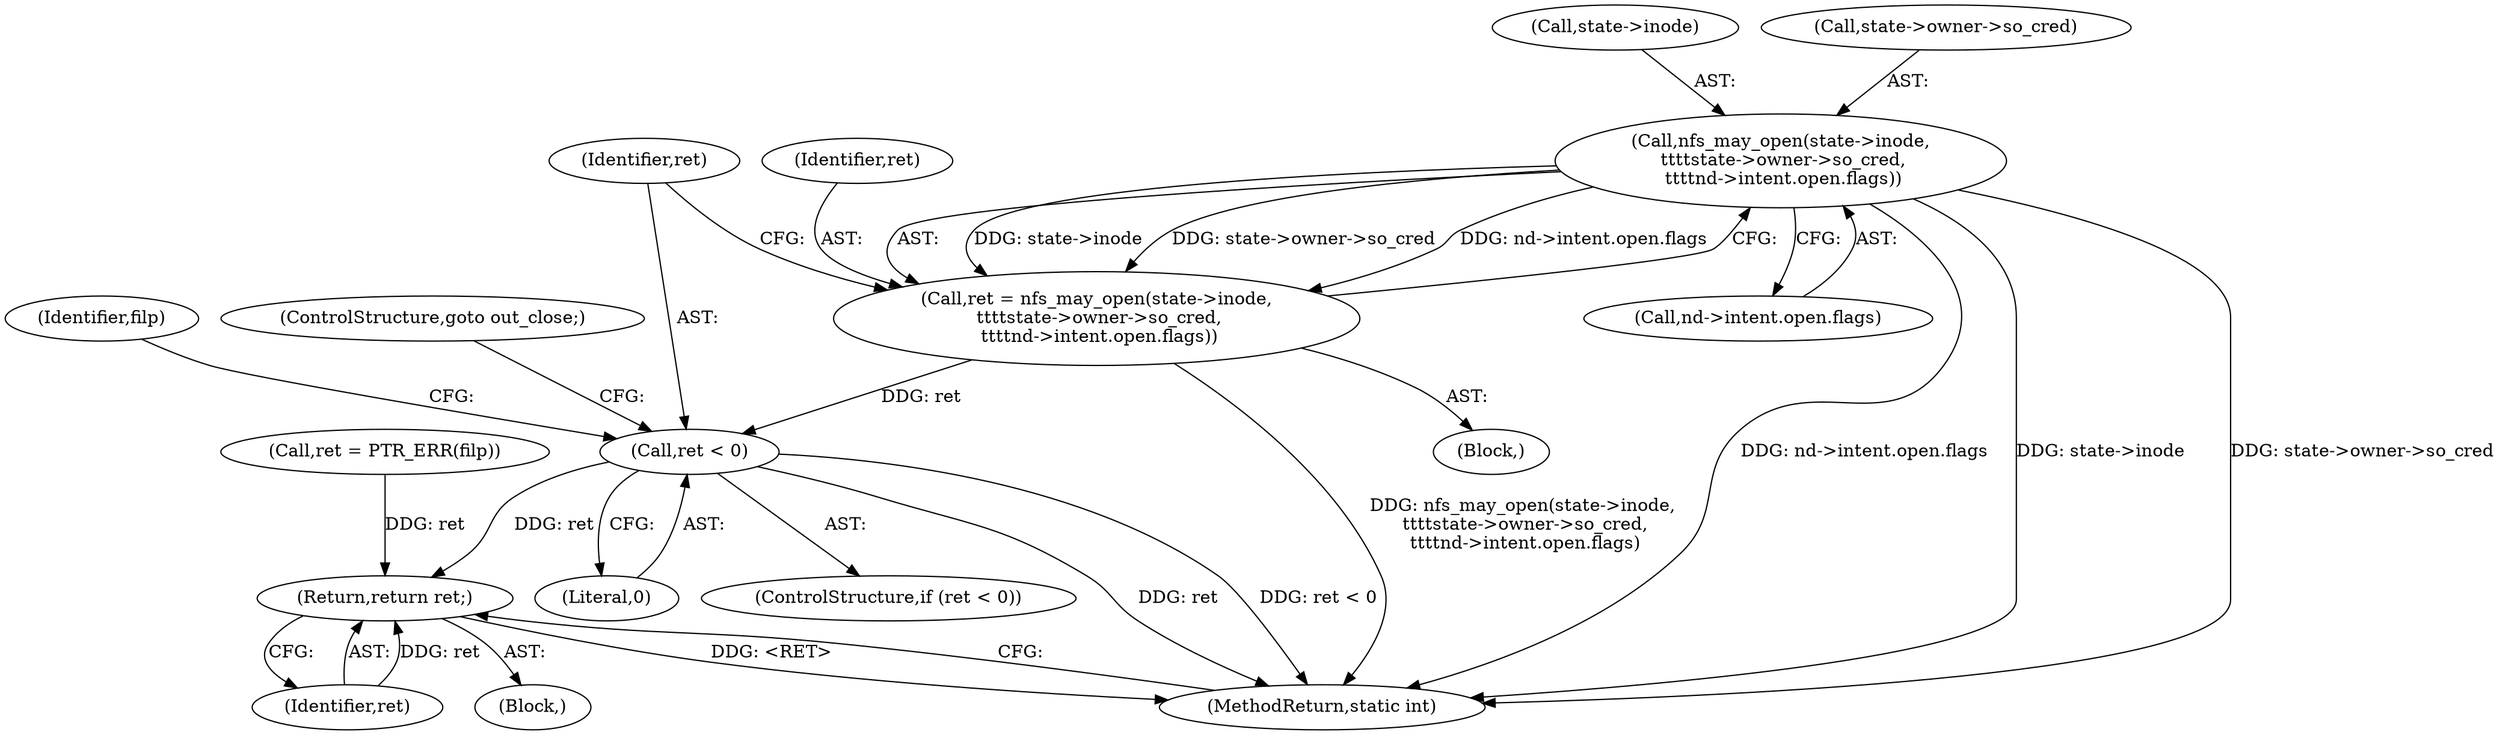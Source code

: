 digraph "0_linux_dc0b027dfadfcb8a5504f7d8052754bf8d501ab9_10@API" {
"1000116" [label="(Call,nfs_may_open(state->inode,\n \t\t\t\tstate->owner->so_cred,\n \t\t\t\tnd->intent.open.flags))"];
"1000114" [label="(Call,ret = nfs_may_open(state->inode,\n \t\t\t\tstate->owner->so_cred,\n \t\t\t\tnd->intent.open.flags))"];
"1000133" [label="(Call,ret < 0)"];
"1000175" [label="(Return,return ret;)"];
"1000133" [label="(Call,ret < 0)"];
"1000135" [label="(Literal,0)"];
"1000132" [label="(ControlStructure,if (ret < 0))"];
"1000125" [label="(Call,nd->intent.open.flags)"];
"1000177" [label="(MethodReturn,static int)"];
"1000138" [label="(Identifier,filp)"];
"1000176" [label="(Identifier,ret)"];
"1000116" [label="(Call,nfs_may_open(state->inode,\n \t\t\t\tstate->owner->so_cred,\n \t\t\t\tnd->intent.open.flags))"];
"1000117" [label="(Call,state->inode)"];
"1000120" [label="(Call,state->owner->so_cred)"];
"1000175" [label="(Return,return ret;)"];
"1000136" [label="(ControlStructure,goto out_close;)"];
"1000134" [label="(Identifier,ret)"];
"1000113" [label="(Block,)"];
"1000106" [label="(Block,)"];
"1000115" [label="(Identifier,ret)"];
"1000162" [label="(Call,ret = PTR_ERR(filp))"];
"1000114" [label="(Call,ret = nfs_may_open(state->inode,\n \t\t\t\tstate->owner->so_cred,\n \t\t\t\tnd->intent.open.flags))"];
"1000116" -> "1000114"  [label="AST: "];
"1000116" -> "1000125"  [label="CFG: "];
"1000117" -> "1000116"  [label="AST: "];
"1000120" -> "1000116"  [label="AST: "];
"1000125" -> "1000116"  [label="AST: "];
"1000114" -> "1000116"  [label="CFG: "];
"1000116" -> "1000177"  [label="DDG: nd->intent.open.flags"];
"1000116" -> "1000177"  [label="DDG: state->inode"];
"1000116" -> "1000177"  [label="DDG: state->owner->so_cred"];
"1000116" -> "1000114"  [label="DDG: state->inode"];
"1000116" -> "1000114"  [label="DDG: state->owner->so_cred"];
"1000116" -> "1000114"  [label="DDG: nd->intent.open.flags"];
"1000114" -> "1000113"  [label="AST: "];
"1000115" -> "1000114"  [label="AST: "];
"1000134" -> "1000114"  [label="CFG: "];
"1000114" -> "1000177"  [label="DDG: nfs_may_open(state->inode,\n \t\t\t\tstate->owner->so_cred,\n \t\t\t\tnd->intent.open.flags)"];
"1000114" -> "1000133"  [label="DDG: ret"];
"1000133" -> "1000132"  [label="AST: "];
"1000133" -> "1000135"  [label="CFG: "];
"1000134" -> "1000133"  [label="AST: "];
"1000135" -> "1000133"  [label="AST: "];
"1000136" -> "1000133"  [label="CFG: "];
"1000138" -> "1000133"  [label="CFG: "];
"1000133" -> "1000177"  [label="DDG: ret"];
"1000133" -> "1000177"  [label="DDG: ret < 0"];
"1000133" -> "1000175"  [label="DDG: ret"];
"1000175" -> "1000106"  [label="AST: "];
"1000175" -> "1000176"  [label="CFG: "];
"1000176" -> "1000175"  [label="AST: "];
"1000177" -> "1000175"  [label="CFG: "];
"1000175" -> "1000177"  [label="DDG: <RET>"];
"1000176" -> "1000175"  [label="DDG: ret"];
"1000162" -> "1000175"  [label="DDG: ret"];
}
